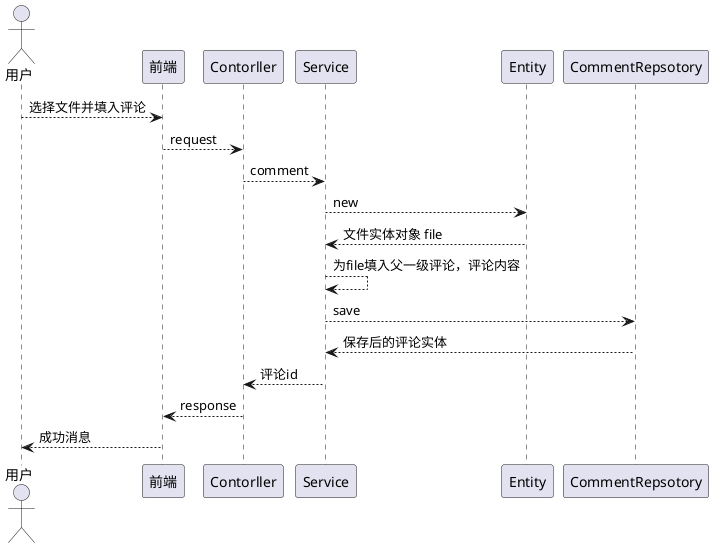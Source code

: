 @startuml
actor user as "用户"
participant f as "前端"
participant c as "Contorller"
participant s as "Service"
participant e as "Entity"
participant r as "CommentRepsotory"
user --> f: 选择文件并填入评论
f --> c: request
c --> s: comment
s --> e: new
e --> s: 文件实体对象 file
s --> s: 为file填入父一级评论，评论内容
s --> r: save
r --> s: 保存后的评论实体
s --> c: 评论id
c --> f: response
f --> user: 成功消息
@enduml